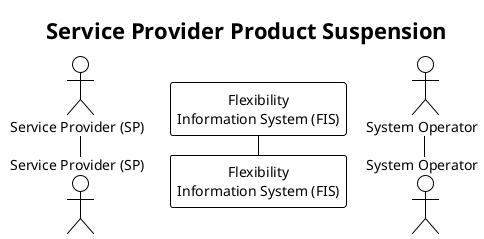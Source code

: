 @startuml service_provider_product_suspension

!theme plain

title Service Provider Product Suspension

autonumber
skinparam note {
    BackgroundColor #FFFFBD
}

actor "Service Provider (SP)" as SP
participant "Flexibility\nInformation System (FIS)" as FIS
actor "System Operator" as SO

@enduml
